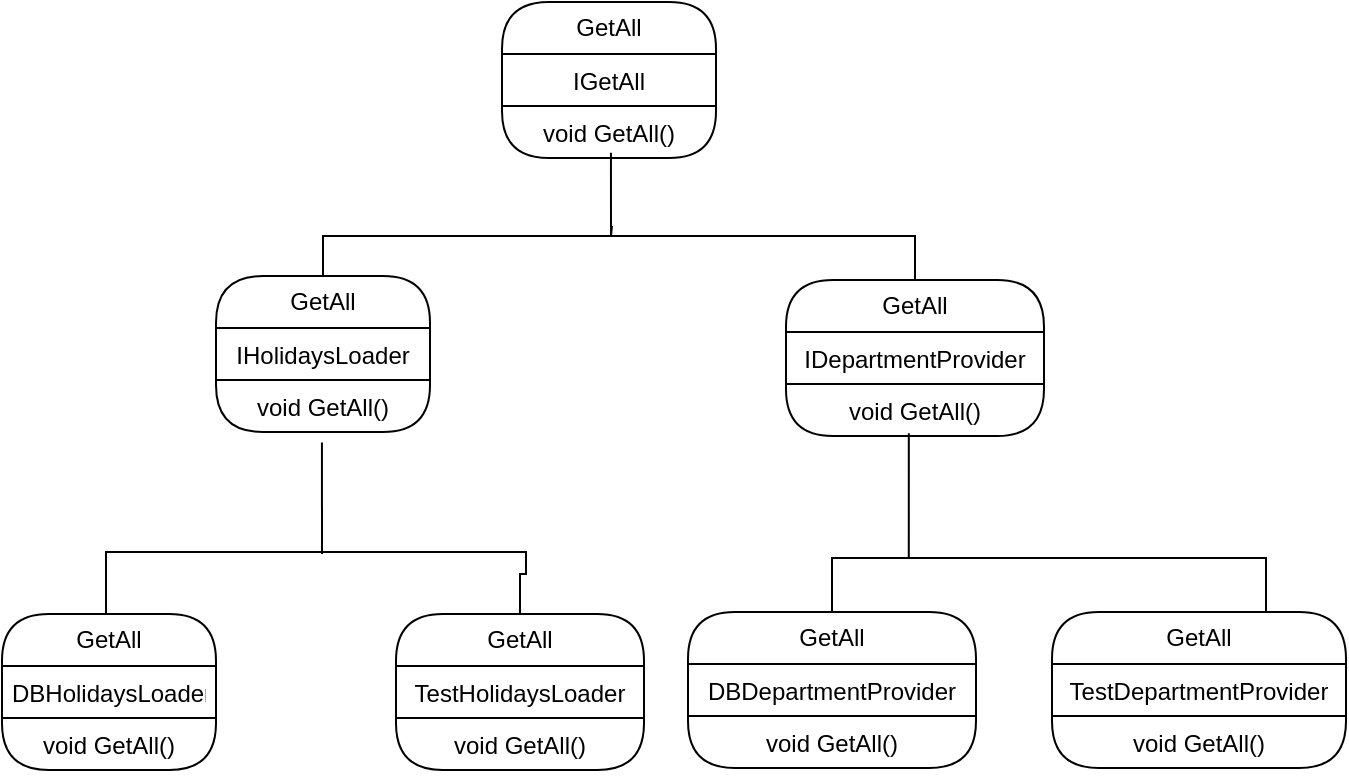 <mxfile version="22.0.8" type="device">
  <diagram name="Page-1" id="P1OrWW9spr48RlCmiLjM">
    <mxGraphModel dx="1238" dy="665" grid="0" gridSize="10" guides="1" tooltips="1" connect="1" arrows="1" fold="1" page="1" pageScale="1" pageWidth="827" pageHeight="1169" math="0" shadow="0">
      <root>
        <mxCell id="0" />
        <mxCell id="1" parent="0" />
        <mxCell id="qGK4Tnj3sj2OxNiUoX94-6" value="GetAll" style="swimlane;fontStyle=0;childLayout=stackLayout;horizontal=1;startSize=26;fillColor=none;horizontalStack=0;resizeParent=1;resizeParentMax=0;resizeLast=0;collapsible=1;marginBottom=0;whiteSpace=wrap;html=1;rounded=1;arcSize=30;" vertex="1" parent="1">
          <mxGeometry x="264" y="133" width="107" height="78" as="geometry" />
        </mxCell>
        <mxCell id="qGK4Tnj3sj2OxNiUoX94-7" value="IGetAll" style="text;strokeColor=default;fillColor=none;align=center;verticalAlign=top;spacingLeft=4;spacingRight=4;overflow=hidden;rotatable=0;points=[[0,0.5],[1,0.5]];portConstraint=eastwest;whiteSpace=wrap;html=1;" vertex="1" parent="qGK4Tnj3sj2OxNiUoX94-6">
          <mxGeometry y="26" width="107" height="26" as="geometry" />
        </mxCell>
        <mxCell id="qGK4Tnj3sj2OxNiUoX94-8" value="void GetAll()" style="text;strokeColor=none;fillColor=none;align=center;verticalAlign=top;spacingLeft=4;spacingRight=4;overflow=hidden;rotatable=0;points=[[0,0.5],[1,0.5]];portConstraint=eastwest;whiteSpace=wrap;html=1;" vertex="1" parent="qGK4Tnj3sj2OxNiUoX94-6">
          <mxGeometry y="52" width="107" height="26" as="geometry" />
        </mxCell>
        <mxCell id="qGK4Tnj3sj2OxNiUoX94-14" value="GetAll" style="swimlane;fontStyle=0;childLayout=stackLayout;horizontal=1;startSize=26;fillColor=none;horizontalStack=0;resizeParent=1;resizeParentMax=0;resizeLast=0;collapsible=1;marginBottom=0;whiteSpace=wrap;html=1;rounded=1;arcSize=30;" vertex="1" parent="1">
          <mxGeometry x="121" y="270" width="107" height="78" as="geometry" />
        </mxCell>
        <mxCell id="qGK4Tnj3sj2OxNiUoX94-15" value="IHolidaysLoader" style="text;strokeColor=default;fillColor=none;align=center;verticalAlign=top;spacingLeft=4;spacingRight=4;overflow=hidden;rotatable=0;points=[[0,0.5],[1,0.5]];portConstraint=eastwest;whiteSpace=wrap;html=1;" vertex="1" parent="qGK4Tnj3sj2OxNiUoX94-14">
          <mxGeometry y="26" width="107" height="26" as="geometry" />
        </mxCell>
        <mxCell id="qGK4Tnj3sj2OxNiUoX94-16" value="void GetAll()" style="text;strokeColor=none;fillColor=none;align=center;verticalAlign=top;spacingLeft=4;spacingRight=4;overflow=hidden;rotatable=0;points=[[0,0.5],[1,0.5]];portConstraint=eastwest;whiteSpace=wrap;html=1;" vertex="1" parent="qGK4Tnj3sj2OxNiUoX94-14">
          <mxGeometry y="52" width="107" height="26" as="geometry" />
        </mxCell>
        <mxCell id="qGK4Tnj3sj2OxNiUoX94-17" value="GetAll" style="swimlane;fontStyle=0;childLayout=stackLayout;horizontal=1;startSize=26;fillColor=none;horizontalStack=0;resizeParent=1;resizeParentMax=0;resizeLast=0;collapsible=1;marginBottom=0;whiteSpace=wrap;html=1;rounded=1;arcSize=30;" vertex="1" parent="1">
          <mxGeometry x="406" y="272" width="129" height="78" as="geometry" />
        </mxCell>
        <mxCell id="qGK4Tnj3sj2OxNiUoX94-18" value="IDepartmentProvider" style="text;strokeColor=default;fillColor=none;align=center;verticalAlign=top;spacingLeft=4;spacingRight=4;overflow=hidden;rotatable=0;points=[[0,0.5],[1,0.5]];portConstraint=eastwest;whiteSpace=wrap;html=1;" vertex="1" parent="qGK4Tnj3sj2OxNiUoX94-17">
          <mxGeometry y="26" width="129" height="26" as="geometry" />
        </mxCell>
        <mxCell id="qGK4Tnj3sj2OxNiUoX94-19" value="void GetAll()" style="text;strokeColor=none;fillColor=none;align=center;verticalAlign=top;spacingLeft=4;spacingRight=4;overflow=hidden;rotatable=0;points=[[0,0.5],[1,0.5]];portConstraint=eastwest;whiteSpace=wrap;html=1;" vertex="1" parent="qGK4Tnj3sj2OxNiUoX94-17">
          <mxGeometry y="52" width="129" height="26" as="geometry" />
        </mxCell>
        <mxCell id="qGK4Tnj3sj2OxNiUoX94-20" value="GetAll" style="swimlane;fontStyle=0;childLayout=stackLayout;horizontal=1;startSize=26;fillColor=none;horizontalStack=0;resizeParent=1;resizeParentMax=0;resizeLast=0;collapsible=1;marginBottom=0;whiteSpace=wrap;html=1;rounded=1;arcSize=30;" vertex="1" parent="1">
          <mxGeometry x="14" y="439" width="107" height="78" as="geometry" />
        </mxCell>
        <mxCell id="qGK4Tnj3sj2OxNiUoX94-21" value="DBHolidaysLoader" style="text;strokeColor=default;fillColor=none;align=center;verticalAlign=top;spacingLeft=4;spacingRight=4;overflow=hidden;rotatable=0;points=[[0,0.5],[1,0.5]];portConstraint=eastwest;whiteSpace=wrap;html=1;" vertex="1" parent="qGK4Tnj3sj2OxNiUoX94-20">
          <mxGeometry y="26" width="107" height="26" as="geometry" />
        </mxCell>
        <mxCell id="qGK4Tnj3sj2OxNiUoX94-22" value="void GetAll()" style="text;strokeColor=none;fillColor=none;align=center;verticalAlign=top;spacingLeft=4;spacingRight=4;overflow=hidden;rotatable=0;points=[[0,0.5],[1,0.5]];portConstraint=eastwest;whiteSpace=wrap;html=1;" vertex="1" parent="qGK4Tnj3sj2OxNiUoX94-20">
          <mxGeometry y="52" width="107" height="26" as="geometry" />
        </mxCell>
        <mxCell id="qGK4Tnj3sj2OxNiUoX94-23" value="GetAll" style="swimlane;fontStyle=0;childLayout=stackLayout;horizontal=1;startSize=26;fillColor=none;horizontalStack=0;resizeParent=1;resizeParentMax=0;resizeLast=0;collapsible=1;marginBottom=0;whiteSpace=wrap;html=1;rounded=1;arcSize=30;" vertex="1" parent="1">
          <mxGeometry x="211" y="439" width="124" height="78" as="geometry" />
        </mxCell>
        <mxCell id="qGK4Tnj3sj2OxNiUoX94-24" value="TestHolidaysLoader" style="text;strokeColor=default;fillColor=none;align=center;verticalAlign=top;spacingLeft=4;spacingRight=4;overflow=hidden;rotatable=0;points=[[0,0.5],[1,0.5]];portConstraint=eastwest;whiteSpace=wrap;html=1;" vertex="1" parent="qGK4Tnj3sj2OxNiUoX94-23">
          <mxGeometry y="26" width="124" height="26" as="geometry" />
        </mxCell>
        <mxCell id="qGK4Tnj3sj2OxNiUoX94-25" value="void GetAll()" style="text;strokeColor=none;fillColor=none;align=center;verticalAlign=top;spacingLeft=4;spacingRight=4;overflow=hidden;rotatable=0;points=[[0,0.5],[1,0.5]];portConstraint=eastwest;whiteSpace=wrap;html=1;" vertex="1" parent="qGK4Tnj3sj2OxNiUoX94-23">
          <mxGeometry y="52" width="124" height="26" as="geometry" />
        </mxCell>
        <mxCell id="qGK4Tnj3sj2OxNiUoX94-26" value="GetAll" style="swimlane;fontStyle=0;childLayout=stackLayout;horizontal=1;startSize=26;fillColor=none;horizontalStack=0;resizeParent=1;resizeParentMax=0;resizeLast=0;collapsible=1;marginBottom=0;whiteSpace=wrap;html=1;rounded=1;arcSize=30;" vertex="1" parent="1">
          <mxGeometry x="357" y="438" width="144" height="78" as="geometry" />
        </mxCell>
        <mxCell id="qGK4Tnj3sj2OxNiUoX94-27" value="DBDepartmentProvider" style="text;strokeColor=default;fillColor=none;align=center;verticalAlign=top;spacingLeft=4;spacingRight=4;overflow=hidden;rotatable=0;points=[[0,0.5],[1,0.5]];portConstraint=eastwest;whiteSpace=wrap;html=1;" vertex="1" parent="qGK4Tnj3sj2OxNiUoX94-26">
          <mxGeometry y="26" width="144" height="26" as="geometry" />
        </mxCell>
        <mxCell id="qGK4Tnj3sj2OxNiUoX94-28" value="void GetAll()" style="text;strokeColor=none;fillColor=none;align=center;verticalAlign=top;spacingLeft=4;spacingRight=4;overflow=hidden;rotatable=0;points=[[0,0.5],[1,0.5]];portConstraint=eastwest;whiteSpace=wrap;html=1;" vertex="1" parent="qGK4Tnj3sj2OxNiUoX94-26">
          <mxGeometry y="52" width="144" height="26" as="geometry" />
        </mxCell>
        <mxCell id="qGK4Tnj3sj2OxNiUoX94-29" value="GetAll" style="swimlane;fontStyle=0;childLayout=stackLayout;horizontal=1;startSize=26;fillColor=none;horizontalStack=0;resizeParent=1;resizeParentMax=0;resizeLast=0;collapsible=1;marginBottom=0;whiteSpace=wrap;html=1;rounded=1;arcSize=30;" vertex="1" parent="1">
          <mxGeometry x="539" y="438" width="147" height="78" as="geometry" />
        </mxCell>
        <mxCell id="qGK4Tnj3sj2OxNiUoX94-30" value="TestDepartmentProvider" style="text;strokeColor=default;fillColor=none;align=center;verticalAlign=top;spacingLeft=4;spacingRight=4;overflow=hidden;rotatable=0;points=[[0,0.5],[1,0.5]];portConstraint=eastwest;whiteSpace=wrap;html=1;" vertex="1" parent="qGK4Tnj3sj2OxNiUoX94-29">
          <mxGeometry y="26" width="147" height="26" as="geometry" />
        </mxCell>
        <mxCell id="qGK4Tnj3sj2OxNiUoX94-31" value="void GetAll()" style="text;strokeColor=none;fillColor=none;align=center;verticalAlign=top;spacingLeft=4;spacingRight=4;overflow=hidden;rotatable=0;points=[[0,0.5],[1,0.5]];portConstraint=eastwest;whiteSpace=wrap;html=1;" vertex="1" parent="qGK4Tnj3sj2OxNiUoX94-29">
          <mxGeometry y="52" width="147" height="26" as="geometry" />
        </mxCell>
        <mxCell id="qGK4Tnj3sj2OxNiUoX94-36" value="" style="group" vertex="1" connectable="0" parent="1">
          <mxGeometry x="175" y="250" width="296" as="geometry" />
        </mxCell>
        <mxCell id="qGK4Tnj3sj2OxNiUoX94-34" value="" style="edgeStyle=orthogonalEdgeStyle;rounded=0;orthogonalLoop=1;jettySize=auto;html=1;exitX=0.5;exitY=0;exitDx=0;exitDy=0;entryX=0.5;entryY=0;entryDx=0;entryDy=0;endArrow=none;endFill=0;" edge="1" parent="qGK4Tnj3sj2OxNiUoX94-36" source="qGK4Tnj3sj2OxNiUoX94-14" target="qGK4Tnj3sj2OxNiUoX94-17">
          <mxGeometry relative="1" as="geometry">
            <mxPoint x="248" y="-84" as="sourcePoint" />
            <mxPoint x="402" y="-156" as="targetPoint" />
            <Array as="points">
              <mxPoint />
              <mxPoint x="296" />
            </Array>
          </mxGeometry>
        </mxCell>
        <mxCell id="qGK4Tnj3sj2OxNiUoX94-35" value="" style="edgeStyle=orthogonalEdgeStyle;rounded=0;orthogonalLoop=1;jettySize=auto;html=1;endArrow=none;endFill=0;exitX=0.509;exitY=1.091;exitDx=0;exitDy=0;exitPerimeter=0;" edge="1" parent="qGK4Tnj3sj2OxNiUoX94-36">
          <mxGeometry relative="1" as="geometry">
            <mxPoint x="143.463" y="-41.634" as="sourcePoint" />
            <mxPoint x="144" y="-5" as="targetPoint" />
            <Array as="points">
              <mxPoint x="144" />
              <mxPoint x="144" />
            </Array>
          </mxGeometry>
        </mxCell>
        <mxCell id="qGK4Tnj3sj2OxNiUoX94-43" value="" style="group" vertex="1" connectable="0" parent="1">
          <mxGeometry x="429" y="411" width="217" height="27" as="geometry" />
        </mxCell>
        <mxCell id="qGK4Tnj3sj2OxNiUoX94-40" value="" style="edgeStyle=orthogonalEdgeStyle;rounded=0;orthogonalLoop=1;jettySize=auto;html=1;endArrow=none;endFill=0;entryX=0.5;entryY=0;entryDx=0;entryDy=0;exitX=0.5;exitY=0;exitDx=0;exitDy=0;" edge="1" parent="qGK4Tnj3sj2OxNiUoX94-43" source="qGK4Tnj3sj2OxNiUoX94-26" target="qGK4Tnj3sj2OxNiUoX94-29">
          <mxGeometry relative="1" as="geometry">
            <mxPoint x="62" y="225" as="sourcePoint" />
            <mxPoint x="216" y="153" as="targetPoint" />
            <Array as="points">
              <mxPoint />
              <mxPoint x="217" />
              <mxPoint x="217" y="27" />
            </Array>
          </mxGeometry>
        </mxCell>
        <mxCell id="qGK4Tnj3sj2OxNiUoX94-42" value="" style="edgeStyle=orthogonalEdgeStyle;rounded=0;orthogonalLoop=1;jettySize=auto;html=1;endArrow=none;endFill=0;exitX=0.476;exitY=0.949;exitDx=0;exitDy=0;exitPerimeter=0;" edge="1" parent="qGK4Tnj3sj2OxNiUoX94-43" source="qGK4Tnj3sj2OxNiUoX94-19">
          <mxGeometry relative="1" as="geometry">
            <mxPoint x="118" y="-185" as="sourcePoint" />
            <mxPoint x="42" as="targetPoint" />
            <Array as="points">
              <mxPoint x="38" />
            </Array>
          </mxGeometry>
        </mxCell>
        <mxCell id="qGK4Tnj3sj2OxNiUoX94-45" value="" style="group" vertex="1" connectable="0" parent="1">
          <mxGeometry x="66" y="408" width="210" height="31" as="geometry" />
        </mxCell>
        <mxCell id="qGK4Tnj3sj2OxNiUoX94-41" value="" style="edgeStyle=orthogonalEdgeStyle;rounded=0;orthogonalLoop=1;jettySize=auto;html=1;endArrow=none;endFill=0;entryX=0.5;entryY=0;entryDx=0;entryDy=0;exitX=0.5;exitY=0;exitDx=0;exitDy=0;" edge="1" parent="qGK4Tnj3sj2OxNiUoX94-45" source="qGK4Tnj3sj2OxNiUoX94-20" target="qGK4Tnj3sj2OxNiUoX94-23">
          <mxGeometry relative="1" as="geometry">
            <mxPoint y="11" as="sourcePoint" />
            <mxPoint x="184" y="11" as="targetPoint" />
            <Array as="points">
              <mxPoint y="31" />
              <mxPoint />
              <mxPoint x="210" />
              <mxPoint x="210" y="11" />
              <mxPoint x="207" y="11" />
            </Array>
          </mxGeometry>
        </mxCell>
        <mxCell id="qGK4Tnj3sj2OxNiUoX94-44" value="" style="endArrow=none;html=1;rounded=0;entryX=0.495;entryY=1.202;entryDx=0;entryDy=0;entryPerimeter=0;" edge="1" parent="qGK4Tnj3sj2OxNiUoX94-45" target="qGK4Tnj3sj2OxNiUoX94-16">
          <mxGeometry width="50" height="50" relative="1" as="geometry">
            <mxPoint x="108" y="1" as="sourcePoint" />
            <mxPoint x="-13" y="-61" as="targetPoint" />
          </mxGeometry>
        </mxCell>
      </root>
    </mxGraphModel>
  </diagram>
</mxfile>
